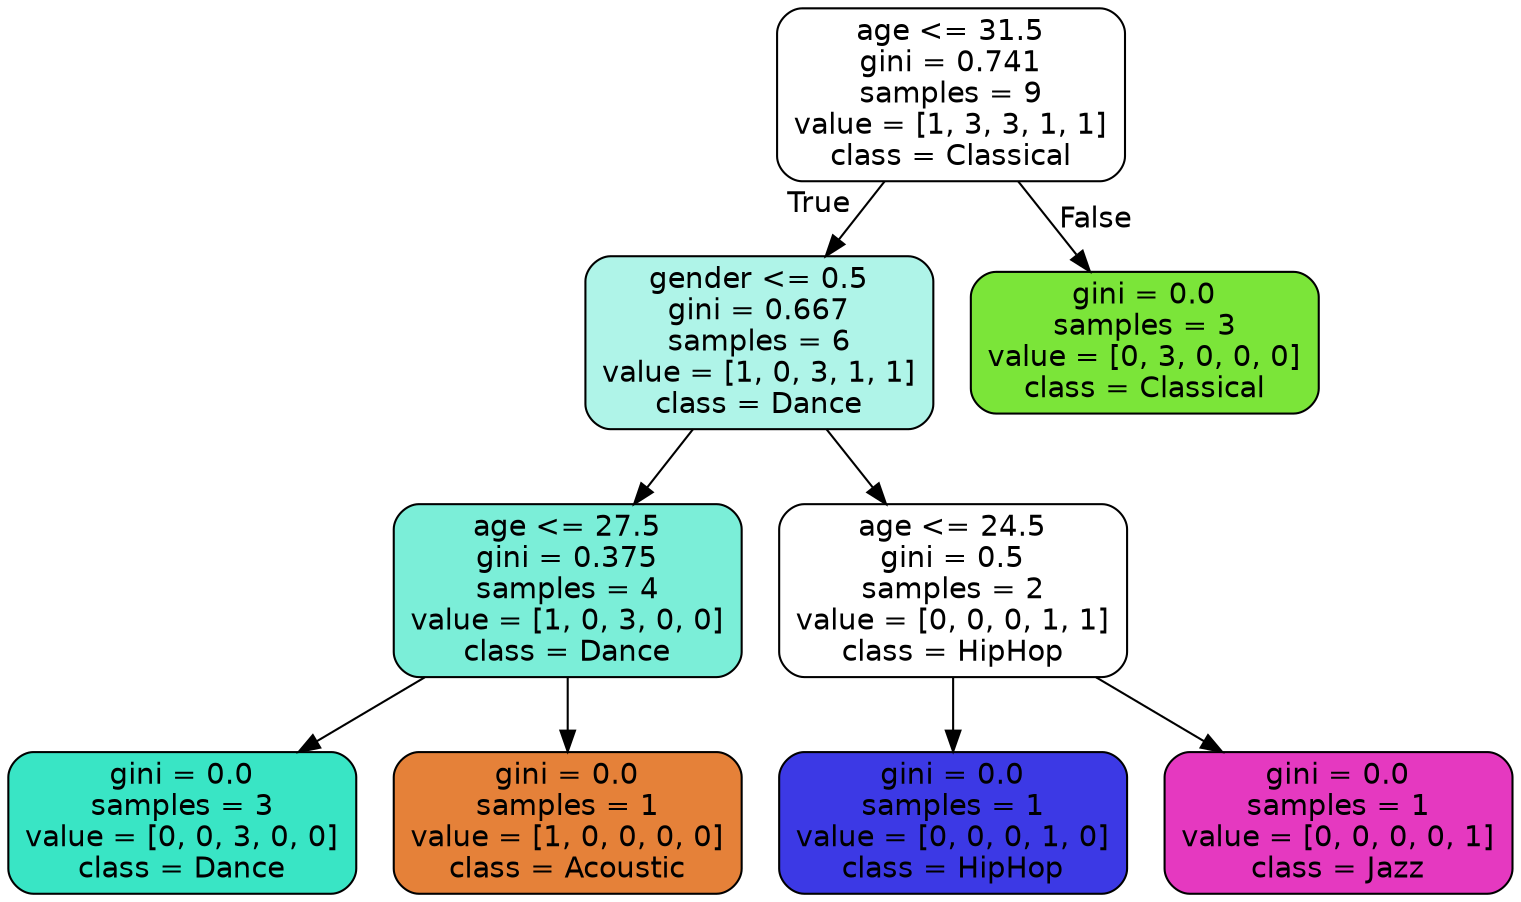digraph Tree {
node [shape=box, style="filled, rounded", color="black", fontname=helvetica] ;
edge [fontname=helvetica] ;
0 [label="age <= 31.5\ngini = 0.741\nsamples = 9\nvalue = [1, 3, 3, 1, 1]\nclass = Classical", fillcolor="#7be53900"] ;
1 [label="gender <= 0.5\ngini = 0.667\nsamples = 6\nvalue = [1, 0, 3, 1, 1]\nclass = Dance", fillcolor="#39e5c566"] ;
0 -> 1 [labeldistance=2.5, labelangle=45, headlabel="True"] ;
2 [label="age <= 27.5\ngini = 0.375\nsamples = 4\nvalue = [1, 0, 3, 0, 0]\nclass = Dance", fillcolor="#39e5c5aa"] ;
1 -> 2 ;
3 [label="gini = 0.0\nsamples = 3\nvalue = [0, 0, 3, 0, 0]\nclass = Dance", fillcolor="#39e5c5ff"] ;
2 -> 3 ;
4 [label="gini = 0.0\nsamples = 1\nvalue = [1, 0, 0, 0, 0]\nclass = Acoustic", fillcolor="#e58139ff"] ;
2 -> 4 ;
5 [label="age <= 24.5\ngini = 0.5\nsamples = 2\nvalue = [0, 0, 0, 1, 1]\nclass = HipHop", fillcolor="#3c39e500"] ;
1 -> 5 ;
6 [label="gini = 0.0\nsamples = 1\nvalue = [0, 0, 0, 1, 0]\nclass = HipHop", fillcolor="#3c39e5ff"] ;
5 -> 6 ;
7 [label="gini = 0.0\nsamples = 1\nvalue = [0, 0, 0, 0, 1]\nclass = Jazz", fillcolor="#e539c0ff"] ;
5 -> 7 ;
8 [label="gini = 0.0\nsamples = 3\nvalue = [0, 3, 0, 0, 0]\nclass = Classical", fillcolor="#7be539ff"] ;
0 -> 8 [labeldistance=2.5, labelangle=-45, headlabel="False"] ;
}